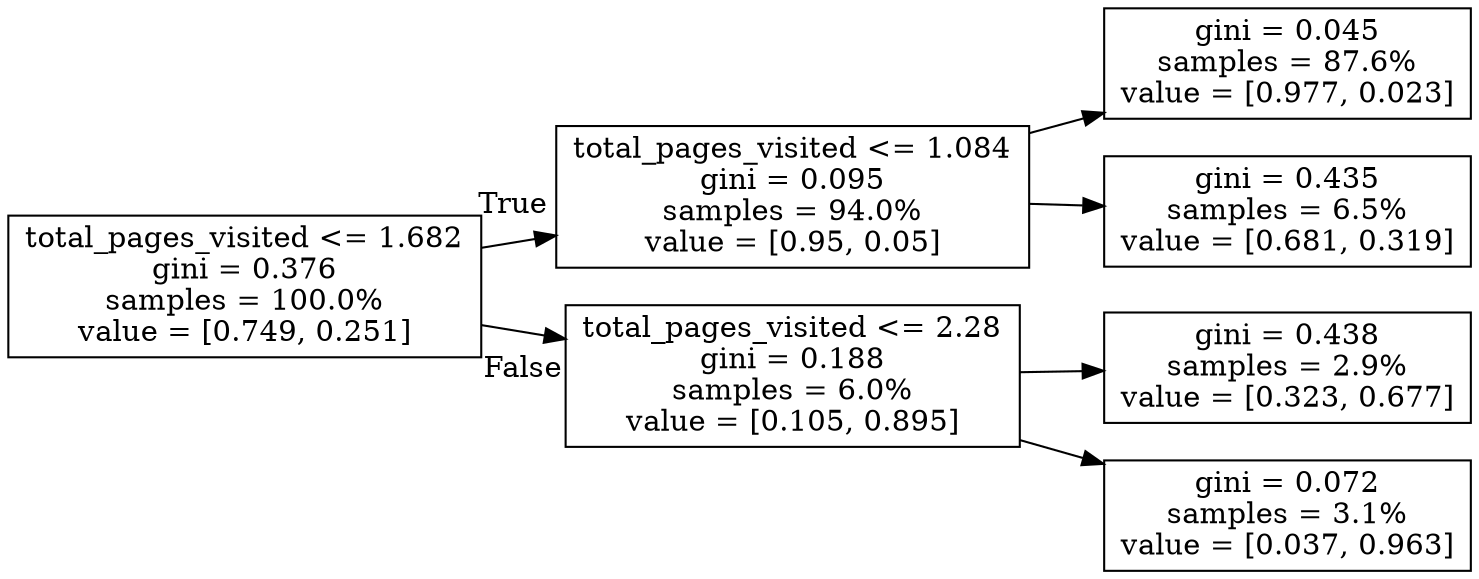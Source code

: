 digraph Tree {
node [shape=box] ;
rankdir=LR ;
0 [label="total_pages_visited <= 1.682\ngini = 0.376\nsamples = 100.0%\nvalue = [0.749, 0.251]"] ;
1 [label="total_pages_visited <= 1.084\ngini = 0.095\nsamples = 94.0%\nvalue = [0.95, 0.05]"] ;
0 -> 1 [labeldistance=2.5, labelangle=-45, headlabel="True"] ;
2 [label="gini = 0.045\nsamples = 87.6%\nvalue = [0.977, 0.023]"] ;
1 -> 2 ;
3 [label="gini = 0.435\nsamples = 6.5%\nvalue = [0.681, 0.319]"] ;
1 -> 3 ;
4 [label="total_pages_visited <= 2.28\ngini = 0.188\nsamples = 6.0%\nvalue = [0.105, 0.895]"] ;
0 -> 4 [labeldistance=2.5, labelangle=45, headlabel="False"] ;
5 [label="gini = 0.438\nsamples = 2.9%\nvalue = [0.323, 0.677]"] ;
4 -> 5 ;
6 [label="gini = 0.072\nsamples = 3.1%\nvalue = [0.037, 0.963]"] ;
4 -> 6 ;
}
